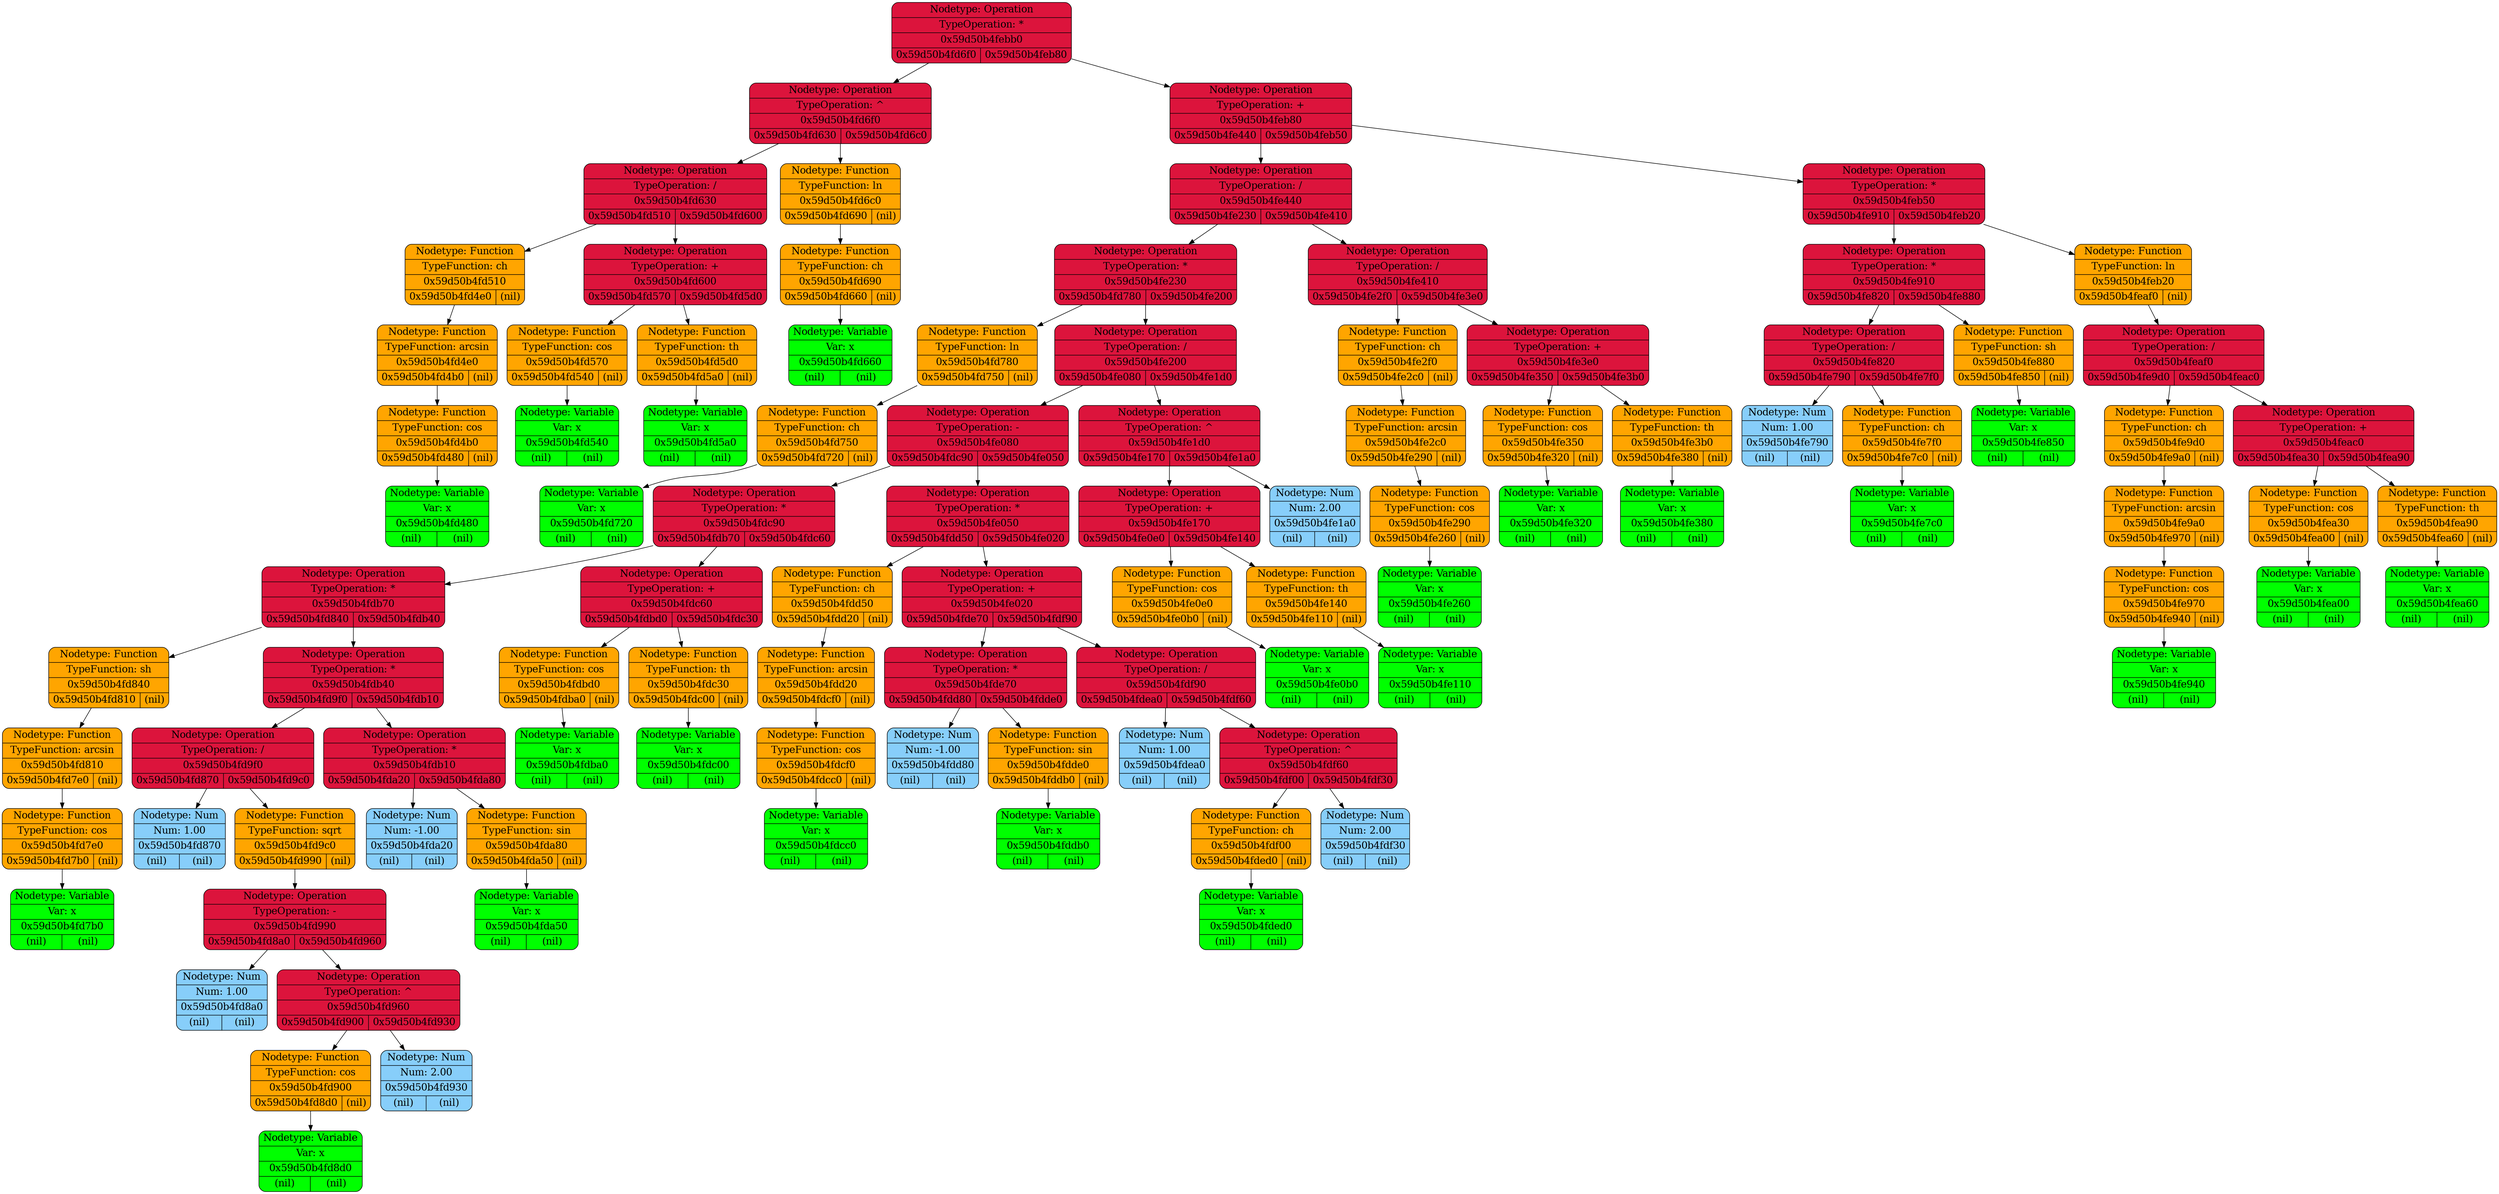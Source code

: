 digraph {
	"0x59d50b4febb0" [label = "{ Nodetype: Operation | TypeOperation: * | 0x59d50b4febb0 | { 0x59d50b4fd6f0 | 0x59d50b4feb80 } }", fontsize = 18, style = filled, fillcolor = crimson, shape = Mrecord]
	"0x59d50b4febb0" -> "0x59d50b4fd6f0"
	"0x59d50b4fd6f0" [label = "{ Nodetype: Operation | TypeOperation: ^ | 0x59d50b4fd6f0 | { 0x59d50b4fd630 | 0x59d50b4fd6c0 } }", fontsize = 18, style = filled, fillcolor = crimson, shape = Mrecord]
	"0x59d50b4fd6f0" -> "0x59d50b4fd630"
	"0x59d50b4fd630" [label = "{ Nodetype: Operation | TypeOperation: / | 0x59d50b4fd630 | { 0x59d50b4fd510 | 0x59d50b4fd600 } }", fontsize = 18, style = filled, fillcolor = crimson, shape = Mrecord]
	"0x59d50b4fd630" -> "0x59d50b4fd510"
	"0x59d50b4fd510" [label = "{ Nodetype: Function | TypeFunction: ch | 0x59d50b4fd510 | { 0x59d50b4fd4e0 | (nil) } }", fontsize = 18, style = filled, fillcolor = orange, shape = Mrecord]
	"0x59d50b4fd510" -> "0x59d50b4fd4e0"
	"0x59d50b4fd4e0" [label = "{ Nodetype: Function | TypeFunction: arcsin | 0x59d50b4fd4e0 | { 0x59d50b4fd4b0 | (nil) } }", fontsize = 18, style = filled, fillcolor = orange, shape = Mrecord]
	"0x59d50b4fd4e0" -> "0x59d50b4fd4b0"
	"0x59d50b4fd4b0" [label = "{ Nodetype: Function | TypeFunction: cos | 0x59d50b4fd4b0 | { 0x59d50b4fd480 | (nil) } }", fontsize = 18, style = filled, fillcolor = orange, shape = Mrecord]
	"0x59d50b4fd4b0" -> "0x59d50b4fd480"
	"0x59d50b4fd480" [label = "{ Nodetype: Variable | Var: x | 0x59d50b4fd480 | { (nil) | (nil) } }", fontsize = 18, style = filled, fillcolor = green, shape = Mrecord]
	"0x59d50b4fd630" -> "0x59d50b4fd600"
	"0x59d50b4fd600" [label = "{ Nodetype: Operation | TypeOperation: + | 0x59d50b4fd600 | { 0x59d50b4fd570 | 0x59d50b4fd5d0 } }", fontsize = 18, style = filled, fillcolor = crimson, shape = Mrecord]
	"0x59d50b4fd600" -> "0x59d50b4fd570"
	"0x59d50b4fd570" [label = "{ Nodetype: Function | TypeFunction: cos | 0x59d50b4fd570 | { 0x59d50b4fd540 | (nil) } }", fontsize = 18, style = filled, fillcolor = orange, shape = Mrecord]
	"0x59d50b4fd570" -> "0x59d50b4fd540"
	"0x59d50b4fd540" [label = "{ Nodetype: Variable | Var: x | 0x59d50b4fd540 | { (nil) | (nil) } }", fontsize = 18, style = filled, fillcolor = green, shape = Mrecord]
	"0x59d50b4fd600" -> "0x59d50b4fd5d0"
	"0x59d50b4fd5d0" [label = "{ Nodetype: Function | TypeFunction: th | 0x59d50b4fd5d0 | { 0x59d50b4fd5a0 | (nil) } }", fontsize = 18, style = filled, fillcolor = orange, shape = Mrecord]
	"0x59d50b4fd5d0" -> "0x59d50b4fd5a0"
	"0x59d50b4fd5a0" [label = "{ Nodetype: Variable | Var: x | 0x59d50b4fd5a0 | { (nil) | (nil) } }", fontsize = 18, style = filled, fillcolor = green, shape = Mrecord]
	"0x59d50b4fd6f0" -> "0x59d50b4fd6c0"
	"0x59d50b4fd6c0" [label = "{ Nodetype: Function | TypeFunction: ln | 0x59d50b4fd6c0 | { 0x59d50b4fd690 | (nil) } }", fontsize = 18, style = filled, fillcolor = orange, shape = Mrecord]
	"0x59d50b4fd6c0" -> "0x59d50b4fd690"
	"0x59d50b4fd690" [label = "{ Nodetype: Function | TypeFunction: ch | 0x59d50b4fd690 | { 0x59d50b4fd660 | (nil) } }", fontsize = 18, style = filled, fillcolor = orange, shape = Mrecord]
	"0x59d50b4fd690" -> "0x59d50b4fd660"
	"0x59d50b4fd660" [label = "{ Nodetype: Variable | Var: x | 0x59d50b4fd660 | { (nil) | (nil) } }", fontsize = 18, style = filled, fillcolor = green, shape = Mrecord]
	"0x59d50b4febb0" -> "0x59d50b4feb80"
	"0x59d50b4feb80" [label = "{ Nodetype: Operation | TypeOperation: + | 0x59d50b4feb80 | { 0x59d50b4fe440 | 0x59d50b4feb50 } }", fontsize = 18, style = filled, fillcolor = crimson, shape = Mrecord]
	"0x59d50b4feb80" -> "0x59d50b4fe440"
	"0x59d50b4fe440" [label = "{ Nodetype: Operation | TypeOperation: / | 0x59d50b4fe440 | { 0x59d50b4fe230 | 0x59d50b4fe410 } }", fontsize = 18, style = filled, fillcolor = crimson, shape = Mrecord]
	"0x59d50b4fe440" -> "0x59d50b4fe230"
	"0x59d50b4fe230" [label = "{ Nodetype: Operation | TypeOperation: * | 0x59d50b4fe230 | { 0x59d50b4fd780 | 0x59d50b4fe200 } }", fontsize = 18, style = filled, fillcolor = crimson, shape = Mrecord]
	"0x59d50b4fe230" -> "0x59d50b4fd780"
	"0x59d50b4fd780" [label = "{ Nodetype: Function | TypeFunction: ln | 0x59d50b4fd780 | { 0x59d50b4fd750 | (nil) } }", fontsize = 18, style = filled, fillcolor = orange, shape = Mrecord]
	"0x59d50b4fd780" -> "0x59d50b4fd750"
	"0x59d50b4fd750" [label = "{ Nodetype: Function | TypeFunction: ch | 0x59d50b4fd750 | { 0x59d50b4fd720 | (nil) } }", fontsize = 18, style = filled, fillcolor = orange, shape = Mrecord]
	"0x59d50b4fd750" -> "0x59d50b4fd720"
	"0x59d50b4fd720" [label = "{ Nodetype: Variable | Var: x | 0x59d50b4fd720 | { (nil) | (nil) } }", fontsize = 18, style = filled, fillcolor = green, shape = Mrecord]
	"0x59d50b4fe230" -> "0x59d50b4fe200"
	"0x59d50b4fe200" [label = "{ Nodetype: Operation | TypeOperation: / | 0x59d50b4fe200 | { 0x59d50b4fe080 | 0x59d50b4fe1d0 } }", fontsize = 18, style = filled, fillcolor = crimson, shape = Mrecord]
	"0x59d50b4fe200" -> "0x59d50b4fe080"
	"0x59d50b4fe080" [label = "{ Nodetype: Operation | TypeOperation: - | 0x59d50b4fe080 | { 0x59d50b4fdc90 | 0x59d50b4fe050 } }", fontsize = 18, style = filled, fillcolor = crimson, shape = Mrecord]
	"0x59d50b4fe080" -> "0x59d50b4fdc90"
	"0x59d50b4fdc90" [label = "{ Nodetype: Operation | TypeOperation: * | 0x59d50b4fdc90 | { 0x59d50b4fdb70 | 0x59d50b4fdc60 } }", fontsize = 18, style = filled, fillcolor = crimson, shape = Mrecord]
	"0x59d50b4fdc90" -> "0x59d50b4fdb70"
	"0x59d50b4fdb70" [label = "{ Nodetype: Operation | TypeOperation: * | 0x59d50b4fdb70 | { 0x59d50b4fd840 | 0x59d50b4fdb40 } }", fontsize = 18, style = filled, fillcolor = crimson, shape = Mrecord]
	"0x59d50b4fdb70" -> "0x59d50b4fd840"
	"0x59d50b4fd840" [label = "{ Nodetype: Function | TypeFunction: sh | 0x59d50b4fd840 | { 0x59d50b4fd810 | (nil) } }", fontsize = 18, style = filled, fillcolor = orange, shape = Mrecord]
	"0x59d50b4fd840" -> "0x59d50b4fd810"
	"0x59d50b4fd810" [label = "{ Nodetype: Function | TypeFunction: arcsin | 0x59d50b4fd810 | { 0x59d50b4fd7e0 | (nil) } }", fontsize = 18, style = filled, fillcolor = orange, shape = Mrecord]
	"0x59d50b4fd810" -> "0x59d50b4fd7e0"
	"0x59d50b4fd7e0" [label = "{ Nodetype: Function | TypeFunction: cos | 0x59d50b4fd7e0 | { 0x59d50b4fd7b0 | (nil) } }", fontsize = 18, style = filled, fillcolor = orange, shape = Mrecord]
	"0x59d50b4fd7e0" -> "0x59d50b4fd7b0"
	"0x59d50b4fd7b0" [label = "{ Nodetype: Variable | Var: x | 0x59d50b4fd7b0 | { (nil) | (nil) } }", fontsize = 18, style = filled, fillcolor = green, shape = Mrecord]
	"0x59d50b4fdb70" -> "0x59d50b4fdb40"
	"0x59d50b4fdb40" [label = "{ Nodetype: Operation | TypeOperation: * | 0x59d50b4fdb40 | { 0x59d50b4fd9f0 | 0x59d50b4fdb10 } }", fontsize = 18, style = filled, fillcolor = crimson, shape = Mrecord]
	"0x59d50b4fdb40" -> "0x59d50b4fd9f0"
	"0x59d50b4fd9f0" [label = "{ Nodetype: Operation | TypeOperation: / | 0x59d50b4fd9f0 | { 0x59d50b4fd870 | 0x59d50b4fd9c0 } }", fontsize = 18, style = filled, fillcolor = crimson, shape = Mrecord]
	"0x59d50b4fd9f0" -> "0x59d50b4fd870"
	"0x59d50b4fd870" [label = "{ Nodetype: Num | Num: 1.00 | 0x59d50b4fd870 | { (nil) | (nil) } }", fontsize = 18, style = filled, fillcolor = lightskyblue, shape = Mrecord]
	"0x59d50b4fd9f0" -> "0x59d50b4fd9c0"
	"0x59d50b4fd9c0" [label = "{ Nodetype: Function | TypeFunction: sqrt | 0x59d50b4fd9c0 | { 0x59d50b4fd990 | (nil) } }", fontsize = 18, style = filled, fillcolor = orange, shape = Mrecord]
	"0x59d50b4fd9c0" -> "0x59d50b4fd990"
	"0x59d50b4fd990" [label = "{ Nodetype: Operation | TypeOperation: - | 0x59d50b4fd990 | { 0x59d50b4fd8a0 | 0x59d50b4fd960 } }", fontsize = 18, style = filled, fillcolor = crimson, shape = Mrecord]
	"0x59d50b4fd990" -> "0x59d50b4fd8a0"
	"0x59d50b4fd8a0" [label = "{ Nodetype: Num | Num: 1.00 | 0x59d50b4fd8a0 | { (nil) | (nil) } }", fontsize = 18, style = filled, fillcolor = lightskyblue, shape = Mrecord]
	"0x59d50b4fd990" -> "0x59d50b4fd960"
	"0x59d50b4fd960" [label = "{ Nodetype: Operation | TypeOperation: ^ | 0x59d50b4fd960 | { 0x59d50b4fd900 | 0x59d50b4fd930 } }", fontsize = 18, style = filled, fillcolor = crimson, shape = Mrecord]
	"0x59d50b4fd960" -> "0x59d50b4fd900"
	"0x59d50b4fd900" [label = "{ Nodetype: Function | TypeFunction: cos | 0x59d50b4fd900 | { 0x59d50b4fd8d0 | (nil) } }", fontsize = 18, style = filled, fillcolor = orange, shape = Mrecord]
	"0x59d50b4fd900" -> "0x59d50b4fd8d0"
	"0x59d50b4fd8d0" [label = "{ Nodetype: Variable | Var: x | 0x59d50b4fd8d0 | { (nil) | (nil) } }", fontsize = 18, style = filled, fillcolor = green, shape = Mrecord]
	"0x59d50b4fd960" -> "0x59d50b4fd930"
	"0x59d50b4fd930" [label = "{ Nodetype: Num | Num: 2.00 | 0x59d50b4fd930 | { (nil) | (nil) } }", fontsize = 18, style = filled, fillcolor = lightskyblue, shape = Mrecord]
	"0x59d50b4fdb40" -> "0x59d50b4fdb10"
	"0x59d50b4fdb10" [label = "{ Nodetype: Operation | TypeOperation: * | 0x59d50b4fdb10 | { 0x59d50b4fda20 | 0x59d50b4fda80 } }", fontsize = 18, style = filled, fillcolor = crimson, shape = Mrecord]
	"0x59d50b4fdb10" -> "0x59d50b4fda20"
	"0x59d50b4fda20" [label = "{ Nodetype: Num | Num: -1.00 | 0x59d50b4fda20 | { (nil) | (nil) } }", fontsize = 18, style = filled, fillcolor = lightskyblue, shape = Mrecord]
	"0x59d50b4fdb10" -> "0x59d50b4fda80"
	"0x59d50b4fda80" [label = "{ Nodetype: Function | TypeFunction: sin | 0x59d50b4fda80 | { 0x59d50b4fda50 | (nil) } }", fontsize = 18, style = filled, fillcolor = orange, shape = Mrecord]
	"0x59d50b4fda80" -> "0x59d50b4fda50"
	"0x59d50b4fda50" [label = "{ Nodetype: Variable | Var: x | 0x59d50b4fda50 | { (nil) | (nil) } }", fontsize = 18, style = filled, fillcolor = green, shape = Mrecord]
	"0x59d50b4fdc90" -> "0x59d50b4fdc60"
	"0x59d50b4fdc60" [label = "{ Nodetype: Operation | TypeOperation: + | 0x59d50b4fdc60 | { 0x59d50b4fdbd0 | 0x59d50b4fdc30 } }", fontsize = 18, style = filled, fillcolor = crimson, shape = Mrecord]
	"0x59d50b4fdc60" -> "0x59d50b4fdbd0"
	"0x59d50b4fdbd0" [label = "{ Nodetype: Function | TypeFunction: cos | 0x59d50b4fdbd0 | { 0x59d50b4fdba0 | (nil) } }", fontsize = 18, style = filled, fillcolor = orange, shape = Mrecord]
	"0x59d50b4fdbd0" -> "0x59d50b4fdba0"
	"0x59d50b4fdba0" [label = "{ Nodetype: Variable | Var: x | 0x59d50b4fdba0 | { (nil) | (nil) } }", fontsize = 18, style = filled, fillcolor = green, shape = Mrecord]
	"0x59d50b4fdc60" -> "0x59d50b4fdc30"
	"0x59d50b4fdc30" [label = "{ Nodetype: Function | TypeFunction: th | 0x59d50b4fdc30 | { 0x59d50b4fdc00 | (nil) } }", fontsize = 18, style = filled, fillcolor = orange, shape = Mrecord]
	"0x59d50b4fdc30" -> "0x59d50b4fdc00"
	"0x59d50b4fdc00" [label = "{ Nodetype: Variable | Var: x | 0x59d50b4fdc00 | { (nil) | (nil) } }", fontsize = 18, style = filled, fillcolor = green, shape = Mrecord]
	"0x59d50b4fe080" -> "0x59d50b4fe050"
	"0x59d50b4fe050" [label = "{ Nodetype: Operation | TypeOperation: * | 0x59d50b4fe050 | { 0x59d50b4fdd50 | 0x59d50b4fe020 } }", fontsize = 18, style = filled, fillcolor = crimson, shape = Mrecord]
	"0x59d50b4fe050" -> "0x59d50b4fdd50"
	"0x59d50b4fdd50" [label = "{ Nodetype: Function | TypeFunction: ch | 0x59d50b4fdd50 | { 0x59d50b4fdd20 | (nil) } }", fontsize = 18, style = filled, fillcolor = orange, shape = Mrecord]
	"0x59d50b4fdd50" -> "0x59d50b4fdd20"
	"0x59d50b4fdd20" [label = "{ Nodetype: Function | TypeFunction: arcsin | 0x59d50b4fdd20 | { 0x59d50b4fdcf0 | (nil) } }", fontsize = 18, style = filled, fillcolor = orange, shape = Mrecord]
	"0x59d50b4fdd20" -> "0x59d50b4fdcf0"
	"0x59d50b4fdcf0" [label = "{ Nodetype: Function | TypeFunction: cos | 0x59d50b4fdcf0 | { 0x59d50b4fdcc0 | (nil) } }", fontsize = 18, style = filled, fillcolor = orange, shape = Mrecord]
	"0x59d50b4fdcf0" -> "0x59d50b4fdcc0"
	"0x59d50b4fdcc0" [label = "{ Nodetype: Variable | Var: x | 0x59d50b4fdcc0 | { (nil) | (nil) } }", fontsize = 18, style = filled, fillcolor = green, shape = Mrecord]
	"0x59d50b4fe050" -> "0x59d50b4fe020"
	"0x59d50b4fe020" [label = "{ Nodetype: Operation | TypeOperation: + | 0x59d50b4fe020 | { 0x59d50b4fde70 | 0x59d50b4fdf90 } }", fontsize = 18, style = filled, fillcolor = crimson, shape = Mrecord]
	"0x59d50b4fe020" -> "0x59d50b4fde70"
	"0x59d50b4fde70" [label = "{ Nodetype: Operation | TypeOperation: * | 0x59d50b4fde70 | { 0x59d50b4fdd80 | 0x59d50b4fdde0 } }", fontsize = 18, style = filled, fillcolor = crimson, shape = Mrecord]
	"0x59d50b4fde70" -> "0x59d50b4fdd80"
	"0x59d50b4fdd80" [label = "{ Nodetype: Num | Num: -1.00 | 0x59d50b4fdd80 | { (nil) | (nil) } }", fontsize = 18, style = filled, fillcolor = lightskyblue, shape = Mrecord]
	"0x59d50b4fde70" -> "0x59d50b4fdde0"
	"0x59d50b4fdde0" [label = "{ Nodetype: Function | TypeFunction: sin | 0x59d50b4fdde0 | { 0x59d50b4fddb0 | (nil) } }", fontsize = 18, style = filled, fillcolor = orange, shape = Mrecord]
	"0x59d50b4fdde0" -> "0x59d50b4fddb0"
	"0x59d50b4fddb0" [label = "{ Nodetype: Variable | Var: x | 0x59d50b4fddb0 | { (nil) | (nil) } }", fontsize = 18, style = filled, fillcolor = green, shape = Mrecord]
	"0x59d50b4fe020" -> "0x59d50b4fdf90"
	"0x59d50b4fdf90" [label = "{ Nodetype: Operation | TypeOperation: / | 0x59d50b4fdf90 | { 0x59d50b4fdea0 | 0x59d50b4fdf60 } }", fontsize = 18, style = filled, fillcolor = crimson, shape = Mrecord]
	"0x59d50b4fdf90" -> "0x59d50b4fdea0"
	"0x59d50b4fdea0" [label = "{ Nodetype: Num | Num: 1.00 | 0x59d50b4fdea0 | { (nil) | (nil) } }", fontsize = 18, style = filled, fillcolor = lightskyblue, shape = Mrecord]
	"0x59d50b4fdf90" -> "0x59d50b4fdf60"
	"0x59d50b4fdf60" [label = "{ Nodetype: Operation | TypeOperation: ^ | 0x59d50b4fdf60 | { 0x59d50b4fdf00 | 0x59d50b4fdf30 } }", fontsize = 18, style = filled, fillcolor = crimson, shape = Mrecord]
	"0x59d50b4fdf60" -> "0x59d50b4fdf00"
	"0x59d50b4fdf00" [label = "{ Nodetype: Function | TypeFunction: ch | 0x59d50b4fdf00 | { 0x59d50b4fded0 | (nil) } }", fontsize = 18, style = filled, fillcolor = orange, shape = Mrecord]
	"0x59d50b4fdf00" -> "0x59d50b4fded0"
	"0x59d50b4fded0" [label = "{ Nodetype: Variable | Var: x | 0x59d50b4fded0 | { (nil) | (nil) } }", fontsize = 18, style = filled, fillcolor = green, shape = Mrecord]
	"0x59d50b4fdf60" -> "0x59d50b4fdf30"
	"0x59d50b4fdf30" [label = "{ Nodetype: Num | Num: 2.00 | 0x59d50b4fdf30 | { (nil) | (nil) } }", fontsize = 18, style = filled, fillcolor = lightskyblue, shape = Mrecord]
	"0x59d50b4fe200" -> "0x59d50b4fe1d0"
	"0x59d50b4fe1d0" [label = "{ Nodetype: Operation | TypeOperation: ^ | 0x59d50b4fe1d0 | { 0x59d50b4fe170 | 0x59d50b4fe1a0 } }", fontsize = 18, style = filled, fillcolor = crimson, shape = Mrecord]
	"0x59d50b4fe1d0" -> "0x59d50b4fe170"
	"0x59d50b4fe170" [label = "{ Nodetype: Operation | TypeOperation: + | 0x59d50b4fe170 | { 0x59d50b4fe0e0 | 0x59d50b4fe140 } }", fontsize = 18, style = filled, fillcolor = crimson, shape = Mrecord]
	"0x59d50b4fe170" -> "0x59d50b4fe0e0"
	"0x59d50b4fe0e0" [label = "{ Nodetype: Function | TypeFunction: cos | 0x59d50b4fe0e0 | { 0x59d50b4fe0b0 | (nil) } }", fontsize = 18, style = filled, fillcolor = orange, shape = Mrecord]
	"0x59d50b4fe0e0" -> "0x59d50b4fe0b0"
	"0x59d50b4fe0b0" [label = "{ Nodetype: Variable | Var: x | 0x59d50b4fe0b0 | { (nil) | (nil) } }", fontsize = 18, style = filled, fillcolor = green, shape = Mrecord]
	"0x59d50b4fe170" -> "0x59d50b4fe140"
	"0x59d50b4fe140" [label = "{ Nodetype: Function | TypeFunction: th | 0x59d50b4fe140 | { 0x59d50b4fe110 | (nil) } }", fontsize = 18, style = filled, fillcolor = orange, shape = Mrecord]
	"0x59d50b4fe140" -> "0x59d50b4fe110"
	"0x59d50b4fe110" [label = "{ Nodetype: Variable | Var: x | 0x59d50b4fe110 | { (nil) | (nil) } }", fontsize = 18, style = filled, fillcolor = green, shape = Mrecord]
	"0x59d50b4fe1d0" -> "0x59d50b4fe1a0"
	"0x59d50b4fe1a0" [label = "{ Nodetype: Num | Num: 2.00 | 0x59d50b4fe1a0 | { (nil) | (nil) } }", fontsize = 18, style = filled, fillcolor = lightskyblue, shape = Mrecord]
	"0x59d50b4fe440" -> "0x59d50b4fe410"
	"0x59d50b4fe410" [label = "{ Nodetype: Operation | TypeOperation: / | 0x59d50b4fe410 | { 0x59d50b4fe2f0 | 0x59d50b4fe3e0 } }", fontsize = 18, style = filled, fillcolor = crimson, shape = Mrecord]
	"0x59d50b4fe410" -> "0x59d50b4fe2f0"
	"0x59d50b4fe2f0" [label = "{ Nodetype: Function | TypeFunction: ch | 0x59d50b4fe2f0 | { 0x59d50b4fe2c0 | (nil) } }", fontsize = 18, style = filled, fillcolor = orange, shape = Mrecord]
	"0x59d50b4fe2f0" -> "0x59d50b4fe2c0"
	"0x59d50b4fe2c0" [label = "{ Nodetype: Function | TypeFunction: arcsin | 0x59d50b4fe2c0 | { 0x59d50b4fe290 | (nil) } }", fontsize = 18, style = filled, fillcolor = orange, shape = Mrecord]
	"0x59d50b4fe2c0" -> "0x59d50b4fe290"
	"0x59d50b4fe290" [label = "{ Nodetype: Function | TypeFunction: cos | 0x59d50b4fe290 | { 0x59d50b4fe260 | (nil) } }", fontsize = 18, style = filled, fillcolor = orange, shape = Mrecord]
	"0x59d50b4fe290" -> "0x59d50b4fe260"
	"0x59d50b4fe260" [label = "{ Nodetype: Variable | Var: x | 0x59d50b4fe260 | { (nil) | (nil) } }", fontsize = 18, style = filled, fillcolor = green, shape = Mrecord]
	"0x59d50b4fe410" -> "0x59d50b4fe3e0"
	"0x59d50b4fe3e0" [label = "{ Nodetype: Operation | TypeOperation: + | 0x59d50b4fe3e0 | { 0x59d50b4fe350 | 0x59d50b4fe3b0 } }", fontsize = 18, style = filled, fillcolor = crimson, shape = Mrecord]
	"0x59d50b4fe3e0" -> "0x59d50b4fe350"
	"0x59d50b4fe350" [label = "{ Nodetype: Function | TypeFunction: cos | 0x59d50b4fe350 | { 0x59d50b4fe320 | (nil) } }", fontsize = 18, style = filled, fillcolor = orange, shape = Mrecord]
	"0x59d50b4fe350" -> "0x59d50b4fe320"
	"0x59d50b4fe320" [label = "{ Nodetype: Variable | Var: x | 0x59d50b4fe320 | { (nil) | (nil) } }", fontsize = 18, style = filled, fillcolor = green, shape = Mrecord]
	"0x59d50b4fe3e0" -> "0x59d50b4fe3b0"
	"0x59d50b4fe3b0" [label = "{ Nodetype: Function | TypeFunction: th | 0x59d50b4fe3b0 | { 0x59d50b4fe380 | (nil) } }", fontsize = 18, style = filled, fillcolor = orange, shape = Mrecord]
	"0x59d50b4fe3b0" -> "0x59d50b4fe380"
	"0x59d50b4fe380" [label = "{ Nodetype: Variable | Var: x | 0x59d50b4fe380 | { (nil) | (nil) } }", fontsize = 18, style = filled, fillcolor = green, shape = Mrecord]
	"0x59d50b4feb80" -> "0x59d50b4feb50"
	"0x59d50b4feb50" [label = "{ Nodetype: Operation | TypeOperation: * | 0x59d50b4feb50 | { 0x59d50b4fe910 | 0x59d50b4feb20 } }", fontsize = 18, style = filled, fillcolor = crimson, shape = Mrecord]
	"0x59d50b4feb50" -> "0x59d50b4fe910"
	"0x59d50b4fe910" [label = "{ Nodetype: Operation | TypeOperation: * | 0x59d50b4fe910 | { 0x59d50b4fe820 | 0x59d50b4fe880 } }", fontsize = 18, style = filled, fillcolor = crimson, shape = Mrecord]
	"0x59d50b4fe910" -> "0x59d50b4fe820"
	"0x59d50b4fe820" [label = "{ Nodetype: Operation | TypeOperation: / | 0x59d50b4fe820 | { 0x59d50b4fe790 | 0x59d50b4fe7f0 } }", fontsize = 18, style = filled, fillcolor = crimson, shape = Mrecord]
	"0x59d50b4fe820" -> "0x59d50b4fe790"
	"0x59d50b4fe790" [label = "{ Nodetype: Num | Num: 1.00 | 0x59d50b4fe790 | { (nil) | (nil) } }", fontsize = 18, style = filled, fillcolor = lightskyblue, shape = Mrecord]
	"0x59d50b4fe820" -> "0x59d50b4fe7f0"
	"0x59d50b4fe7f0" [label = "{ Nodetype: Function | TypeFunction: ch | 0x59d50b4fe7f0 | { 0x59d50b4fe7c0 | (nil) } }", fontsize = 18, style = filled, fillcolor = orange, shape = Mrecord]
	"0x59d50b4fe7f0" -> "0x59d50b4fe7c0"
	"0x59d50b4fe7c0" [label = "{ Nodetype: Variable | Var: x | 0x59d50b4fe7c0 | { (nil) | (nil) } }", fontsize = 18, style = filled, fillcolor = green, shape = Mrecord]
	"0x59d50b4fe910" -> "0x59d50b4fe880"
	"0x59d50b4fe880" [label = "{ Nodetype: Function | TypeFunction: sh | 0x59d50b4fe880 | { 0x59d50b4fe850 | (nil) } }", fontsize = 18, style = filled, fillcolor = orange, shape = Mrecord]
	"0x59d50b4fe880" -> "0x59d50b4fe850"
	"0x59d50b4fe850" [label = "{ Nodetype: Variable | Var: x | 0x59d50b4fe850 | { (nil) | (nil) } }", fontsize = 18, style = filled, fillcolor = green, shape = Mrecord]
	"0x59d50b4feb50" -> "0x59d50b4feb20"
	"0x59d50b4feb20" [label = "{ Nodetype: Function | TypeFunction: ln | 0x59d50b4feb20 | { 0x59d50b4feaf0 | (nil) } }", fontsize = 18, style = filled, fillcolor = orange, shape = Mrecord]
	"0x59d50b4feb20" -> "0x59d50b4feaf0"
	"0x59d50b4feaf0" [label = "{ Nodetype: Operation | TypeOperation: / | 0x59d50b4feaf0 | { 0x59d50b4fe9d0 | 0x59d50b4feac0 } }", fontsize = 18, style = filled, fillcolor = crimson, shape = Mrecord]
	"0x59d50b4feaf0" -> "0x59d50b4fe9d0"
	"0x59d50b4fe9d0" [label = "{ Nodetype: Function | TypeFunction: ch | 0x59d50b4fe9d0 | { 0x59d50b4fe9a0 | (nil) } }", fontsize = 18, style = filled, fillcolor = orange, shape = Mrecord]
	"0x59d50b4fe9d0" -> "0x59d50b4fe9a0"
	"0x59d50b4fe9a0" [label = "{ Nodetype: Function | TypeFunction: arcsin | 0x59d50b4fe9a0 | { 0x59d50b4fe970 | (nil) } }", fontsize = 18, style = filled, fillcolor = orange, shape = Mrecord]
	"0x59d50b4fe9a0" -> "0x59d50b4fe970"
	"0x59d50b4fe970" [label = "{ Nodetype: Function | TypeFunction: cos | 0x59d50b4fe970 | { 0x59d50b4fe940 | (nil) } }", fontsize = 18, style = filled, fillcolor = orange, shape = Mrecord]
	"0x59d50b4fe970" -> "0x59d50b4fe940"
	"0x59d50b4fe940" [label = "{ Nodetype: Variable | Var: x | 0x59d50b4fe940 | { (nil) | (nil) } }", fontsize = 18, style = filled, fillcolor = green, shape = Mrecord]
	"0x59d50b4feaf0" -> "0x59d50b4feac0"
	"0x59d50b4feac0" [label = "{ Nodetype: Operation | TypeOperation: + | 0x59d50b4feac0 | { 0x59d50b4fea30 | 0x59d50b4fea90 } }", fontsize = 18, style = filled, fillcolor = crimson, shape = Mrecord]
	"0x59d50b4feac0" -> "0x59d50b4fea30"
	"0x59d50b4fea30" [label = "{ Nodetype: Function | TypeFunction: cos | 0x59d50b4fea30 | { 0x59d50b4fea00 | (nil) } }", fontsize = 18, style = filled, fillcolor = orange, shape = Mrecord]
	"0x59d50b4fea30" -> "0x59d50b4fea00"
	"0x59d50b4fea00" [label = "{ Nodetype: Variable | Var: x | 0x59d50b4fea00 | { (nil) | (nil) } }", fontsize = 18, style = filled, fillcolor = green, shape = Mrecord]
	"0x59d50b4feac0" -> "0x59d50b4fea90"
	"0x59d50b4fea90" [label = "{ Nodetype: Function | TypeFunction: th | 0x59d50b4fea90 | { 0x59d50b4fea60 | (nil) } }", fontsize = 18, style = filled, fillcolor = orange, shape = Mrecord]
	"0x59d50b4fea90" -> "0x59d50b4fea60"
	"0x59d50b4fea60" [label = "{ Nodetype: Variable | Var: x | 0x59d50b4fea60 | { (nil) | (nil) } }", fontsize = 18, style = filled, fillcolor = green, shape = Mrecord]
}
